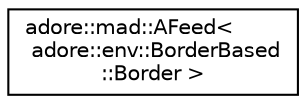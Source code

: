 digraph "Graphical Class Hierarchy"
{
 // LATEX_PDF_SIZE
  edge [fontname="Helvetica",fontsize="10",labelfontname="Helvetica",labelfontsize="10"];
  node [fontname="Helvetica",fontsize="10",shape=record];
  rankdir="LR";
  Node0 [label="adore::mad::AFeed\<\l adore::env::BorderBased\l::Border \>",height=0.2,width=0.4,color="black", fillcolor="white", style="filled",URL="$classadore_1_1mad_1_1AFeed.html",tooltip=" "];
}
